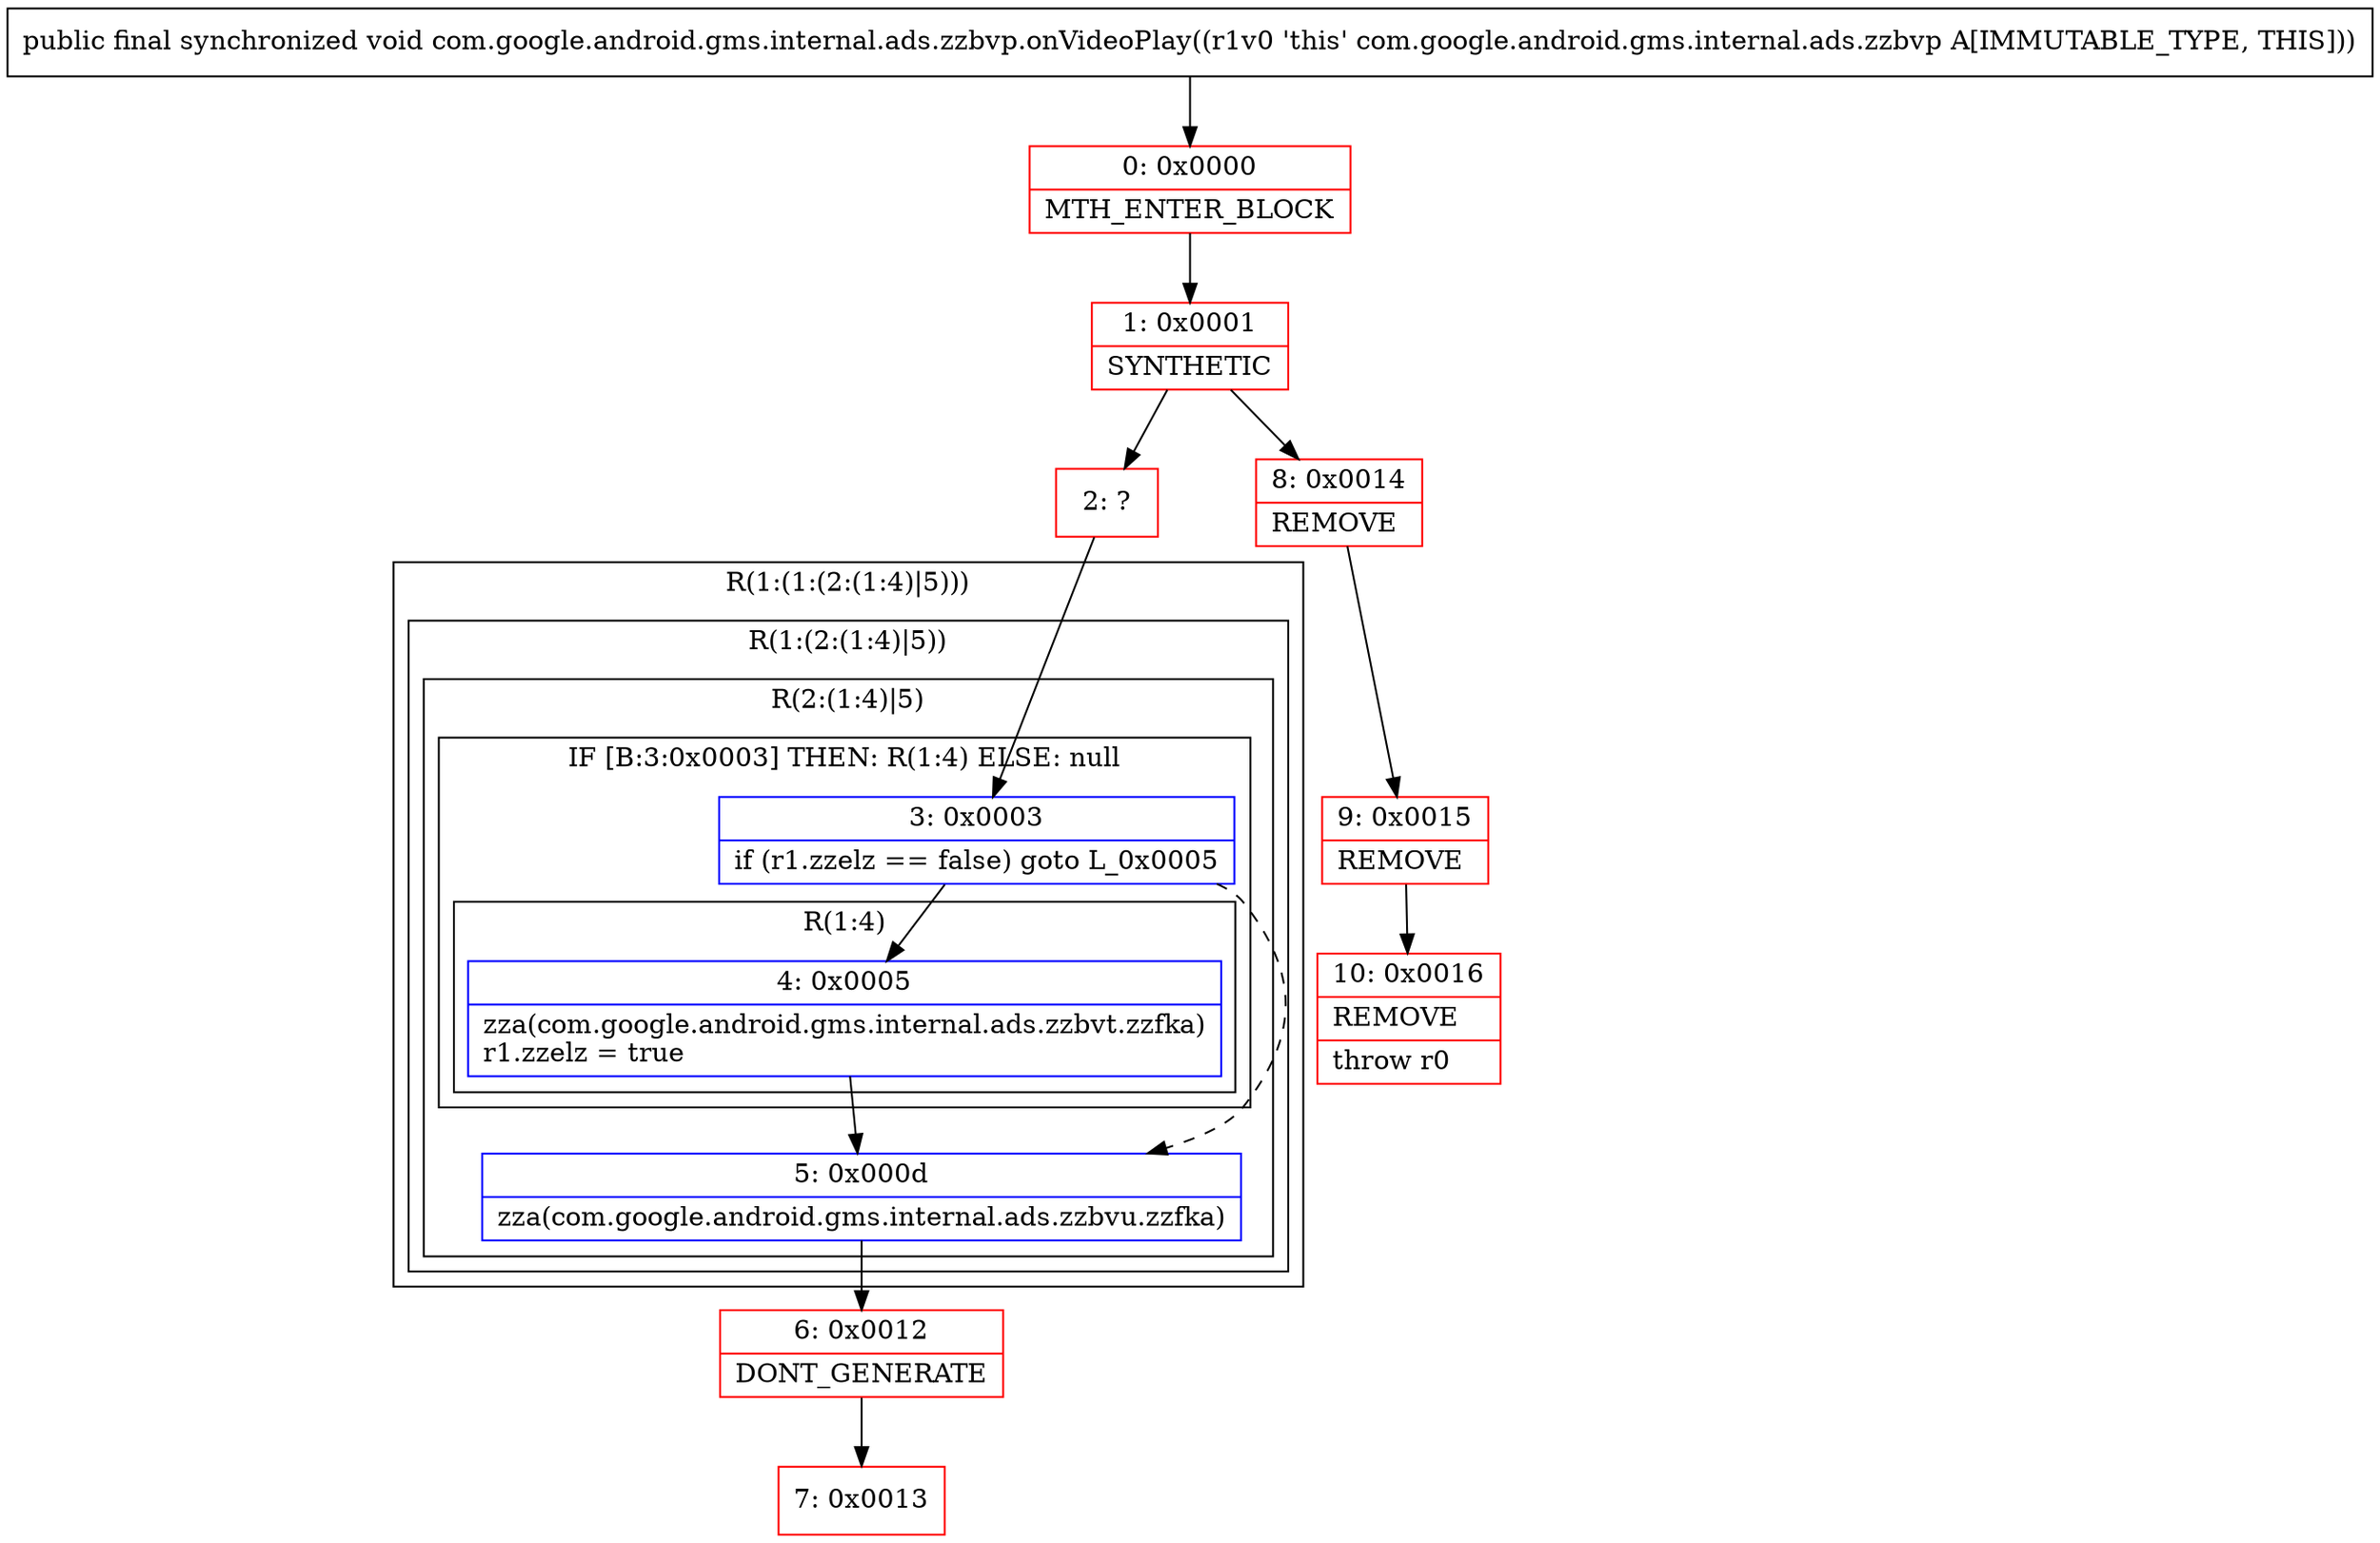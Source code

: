 digraph "CFG forcom.google.android.gms.internal.ads.zzbvp.onVideoPlay()V" {
subgraph cluster_Region_1409624709 {
label = "R(1:(1:(2:(1:4)|5)))";
node [shape=record,color=blue];
subgraph cluster_Region_1223141563 {
label = "R(1:(2:(1:4)|5))";
node [shape=record,color=blue];
subgraph cluster_Region_1433546539 {
label = "R(2:(1:4)|5)";
node [shape=record,color=blue];
subgraph cluster_IfRegion_1265879256 {
label = "IF [B:3:0x0003] THEN: R(1:4) ELSE: null";
node [shape=record,color=blue];
Node_3 [shape=record,label="{3\:\ 0x0003|if (r1.zzelz == false) goto L_0x0005\l}"];
subgraph cluster_Region_912228913 {
label = "R(1:4)";
node [shape=record,color=blue];
Node_4 [shape=record,label="{4\:\ 0x0005|zza(com.google.android.gms.internal.ads.zzbvt.zzfka)\lr1.zzelz = true\l}"];
}
}
Node_5 [shape=record,label="{5\:\ 0x000d|zza(com.google.android.gms.internal.ads.zzbvu.zzfka)\l}"];
}
}
}
Node_0 [shape=record,color=red,label="{0\:\ 0x0000|MTH_ENTER_BLOCK\l}"];
Node_1 [shape=record,color=red,label="{1\:\ 0x0001|SYNTHETIC\l}"];
Node_2 [shape=record,color=red,label="{2\:\ ?}"];
Node_6 [shape=record,color=red,label="{6\:\ 0x0012|DONT_GENERATE\l}"];
Node_7 [shape=record,color=red,label="{7\:\ 0x0013}"];
Node_8 [shape=record,color=red,label="{8\:\ 0x0014|REMOVE\l}"];
Node_9 [shape=record,color=red,label="{9\:\ 0x0015|REMOVE\l}"];
Node_10 [shape=record,color=red,label="{10\:\ 0x0016|REMOVE\l|throw r0\l}"];
MethodNode[shape=record,label="{public final synchronized void com.google.android.gms.internal.ads.zzbvp.onVideoPlay((r1v0 'this' com.google.android.gms.internal.ads.zzbvp A[IMMUTABLE_TYPE, THIS])) }"];
MethodNode -> Node_0;
Node_3 -> Node_4;
Node_3 -> Node_5[style=dashed];
Node_4 -> Node_5;
Node_5 -> Node_6;
Node_0 -> Node_1;
Node_1 -> Node_2;
Node_1 -> Node_8;
Node_2 -> Node_3;
Node_6 -> Node_7;
Node_8 -> Node_9;
Node_9 -> Node_10;
}

